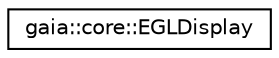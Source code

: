 digraph G
{
  edge [fontname="Helvetica",fontsize="10",labelfontname="Helvetica",labelfontsize="10"];
  node [fontname="Helvetica",fontsize="10",shape=record];
  rankdir=LR;
  Node1 [label="gaia::core::EGLDisplay",height=0.2,width=0.4,color="black", fillcolor="white", style="filled",URL="$dd/d69/classgaia_1_1core_1_1_e_g_l_display.html"];
}
